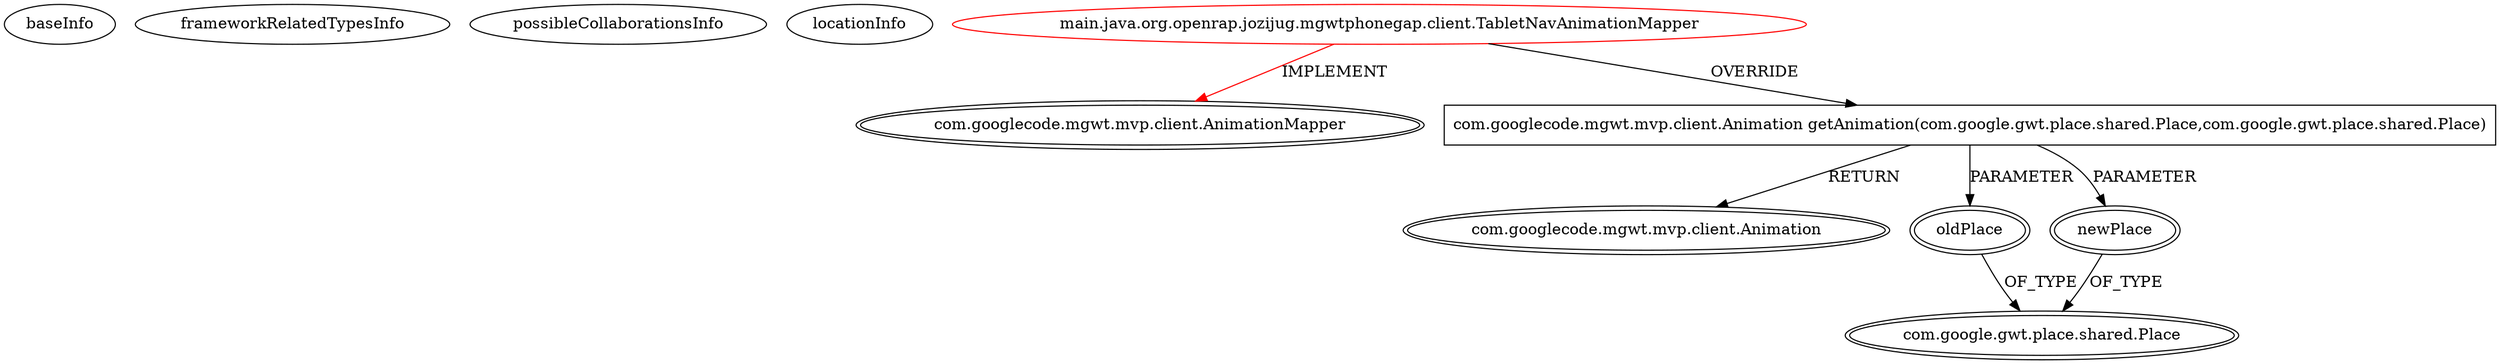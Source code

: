 digraph {
baseInfo[graphId=4359,category="extension_graph",isAnonymous=false,possibleRelation=false]
frameworkRelatedTypesInfo[0="com.googlecode.mgwt.mvp.client.AnimationMapper"]
possibleCollaborationsInfo[]
locationInfo[projectName="rjdkolb-jozijug_phonegapdemo",filePath="/rjdkolb-jozijug_phonegapdemo/jozijug_phonegapdemo-master/src/main/java/org/openrap/jozijug/mgwtphonegap/client/TabletNavAnimationMapper.java",contextSignature="TabletNavAnimationMapper",graphId="4359"]
0[label="main.java.org.openrap.jozijug.mgwtphonegap.client.TabletNavAnimationMapper",vertexType="ROOT_CLIENT_CLASS_DECLARATION",isFrameworkType=false,color=red]
1[label="com.googlecode.mgwt.mvp.client.AnimationMapper",vertexType="FRAMEWORK_INTERFACE_TYPE",isFrameworkType=true,peripheries=2]
2[label="com.googlecode.mgwt.mvp.client.Animation getAnimation(com.google.gwt.place.shared.Place,com.google.gwt.place.shared.Place)",vertexType="OVERRIDING_METHOD_DECLARATION",isFrameworkType=false,shape=box]
3[label="com.googlecode.mgwt.mvp.client.Animation",vertexType="FRAMEWORK_CLASS_TYPE",isFrameworkType=true,peripheries=2]
4[label="oldPlace",vertexType="PARAMETER_DECLARATION",isFrameworkType=true,peripheries=2]
5[label="com.google.gwt.place.shared.Place",vertexType="FRAMEWORK_CLASS_TYPE",isFrameworkType=true,peripheries=2]
6[label="newPlace",vertexType="PARAMETER_DECLARATION",isFrameworkType=true,peripheries=2]
0->1[label="IMPLEMENT",color=red]
0->2[label="OVERRIDE"]
2->3[label="RETURN"]
4->5[label="OF_TYPE"]
2->4[label="PARAMETER"]
6->5[label="OF_TYPE"]
2->6[label="PARAMETER"]
}
